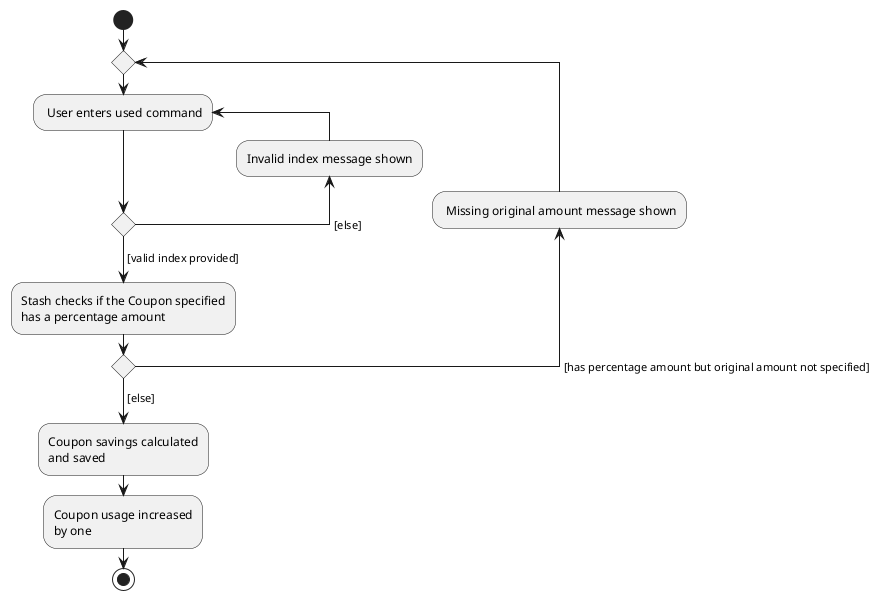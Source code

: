 @startuml

start
repeat
    repeat: User enters used command;
        backward :Invalid index message shown;
        repeat while () ->[else]
        ->[valid index provided];
    :Stash checks if the Coupon specified
    has a percentage amount;
backward: Missing original amount message shown;
repeat while () ->[has percentage amount \
but original amount not specified]
->[else];
:Coupon savings calculated
and saved;
:Coupon usage increased
by one;
stop

@enduml
